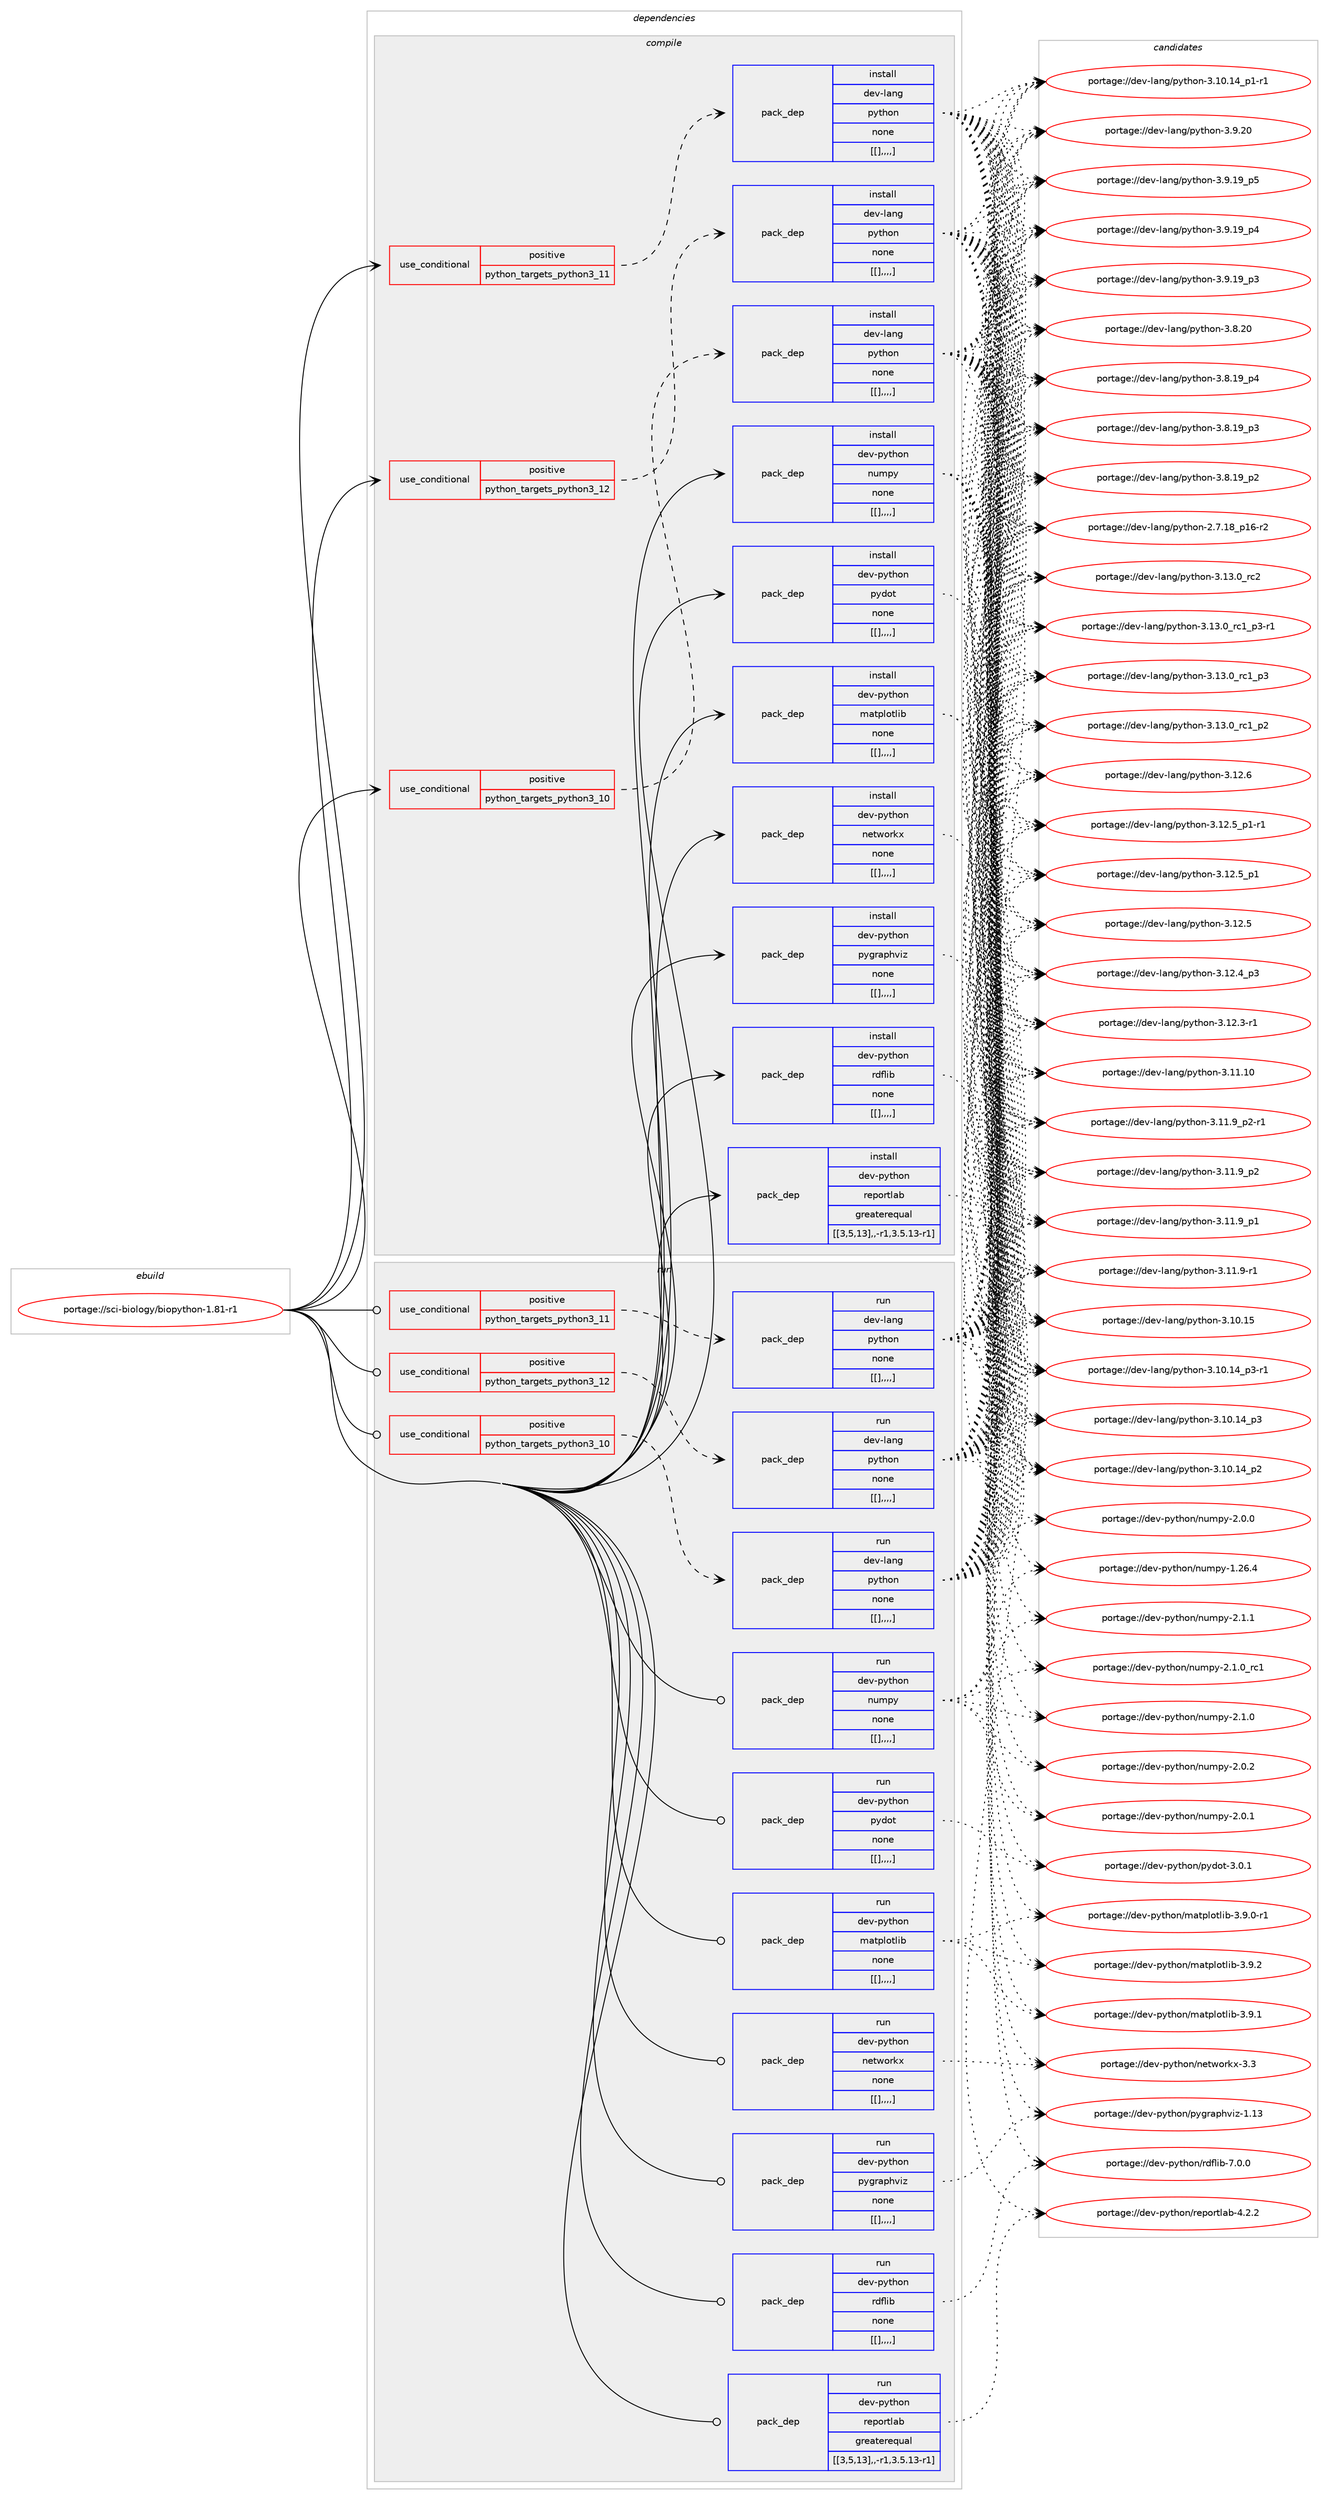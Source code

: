 digraph prolog {

# *************
# Graph options
# *************

newrank=true;
concentrate=true;
compound=true;
graph [rankdir=LR,fontname=Helvetica,fontsize=10,ranksep=1.5];#, ranksep=2.5, nodesep=0.2];
edge  [arrowhead=vee];
node  [fontname=Helvetica,fontsize=10];

# **********
# The ebuild
# **********

subgraph cluster_leftcol {
color=gray;
label=<<i>ebuild</i>>;
id [label="portage://sci-biology/biopython-1.81-r1", color=red, width=4, href="../sci-biology/biopython-1.81-r1.svg"];
}

# ****************
# The dependencies
# ****************

subgraph cluster_midcol {
color=gray;
label=<<i>dependencies</i>>;
subgraph cluster_compile {
fillcolor="#eeeeee";
style=filled;
label=<<i>compile</i>>;
subgraph cond107717 {
dependency408352 [label=<<TABLE BORDER="0" CELLBORDER="1" CELLSPACING="0" CELLPADDING="4"><TR><TD ROWSPAN="3" CELLPADDING="10">use_conditional</TD></TR><TR><TD>positive</TD></TR><TR><TD>python_targets_python3_10</TD></TR></TABLE>>, shape=none, color=red];
subgraph pack297680 {
dependency408353 [label=<<TABLE BORDER="0" CELLBORDER="1" CELLSPACING="0" CELLPADDING="4" WIDTH="220"><TR><TD ROWSPAN="6" CELLPADDING="30">pack_dep</TD></TR><TR><TD WIDTH="110">install</TD></TR><TR><TD>dev-lang</TD></TR><TR><TD>python</TD></TR><TR><TD>none</TD></TR><TR><TD>[[],,,,]</TD></TR></TABLE>>, shape=none, color=blue];
}
dependency408352:e -> dependency408353:w [weight=20,style="dashed",arrowhead="vee"];
}
id:e -> dependency408352:w [weight=20,style="solid",arrowhead="vee"];
subgraph cond107718 {
dependency408354 [label=<<TABLE BORDER="0" CELLBORDER="1" CELLSPACING="0" CELLPADDING="4"><TR><TD ROWSPAN="3" CELLPADDING="10">use_conditional</TD></TR><TR><TD>positive</TD></TR><TR><TD>python_targets_python3_11</TD></TR></TABLE>>, shape=none, color=red];
subgraph pack297681 {
dependency408355 [label=<<TABLE BORDER="0" CELLBORDER="1" CELLSPACING="0" CELLPADDING="4" WIDTH="220"><TR><TD ROWSPAN="6" CELLPADDING="30">pack_dep</TD></TR><TR><TD WIDTH="110">install</TD></TR><TR><TD>dev-lang</TD></TR><TR><TD>python</TD></TR><TR><TD>none</TD></TR><TR><TD>[[],,,,]</TD></TR></TABLE>>, shape=none, color=blue];
}
dependency408354:e -> dependency408355:w [weight=20,style="dashed",arrowhead="vee"];
}
id:e -> dependency408354:w [weight=20,style="solid",arrowhead="vee"];
subgraph cond107719 {
dependency408356 [label=<<TABLE BORDER="0" CELLBORDER="1" CELLSPACING="0" CELLPADDING="4"><TR><TD ROWSPAN="3" CELLPADDING="10">use_conditional</TD></TR><TR><TD>positive</TD></TR><TR><TD>python_targets_python3_12</TD></TR></TABLE>>, shape=none, color=red];
subgraph pack297682 {
dependency408357 [label=<<TABLE BORDER="0" CELLBORDER="1" CELLSPACING="0" CELLPADDING="4" WIDTH="220"><TR><TD ROWSPAN="6" CELLPADDING="30">pack_dep</TD></TR><TR><TD WIDTH="110">install</TD></TR><TR><TD>dev-lang</TD></TR><TR><TD>python</TD></TR><TR><TD>none</TD></TR><TR><TD>[[],,,,]</TD></TR></TABLE>>, shape=none, color=blue];
}
dependency408356:e -> dependency408357:w [weight=20,style="dashed",arrowhead="vee"];
}
id:e -> dependency408356:w [weight=20,style="solid",arrowhead="vee"];
subgraph pack297683 {
dependency408358 [label=<<TABLE BORDER="0" CELLBORDER="1" CELLSPACING="0" CELLPADDING="4" WIDTH="220"><TR><TD ROWSPAN="6" CELLPADDING="30">pack_dep</TD></TR><TR><TD WIDTH="110">install</TD></TR><TR><TD>dev-python</TD></TR><TR><TD>matplotlib</TD></TR><TR><TD>none</TD></TR><TR><TD>[[],,,,]</TD></TR></TABLE>>, shape=none, color=blue];
}
id:e -> dependency408358:w [weight=20,style="solid",arrowhead="vee"];
subgraph pack297684 {
dependency408359 [label=<<TABLE BORDER="0" CELLBORDER="1" CELLSPACING="0" CELLPADDING="4" WIDTH="220"><TR><TD ROWSPAN="6" CELLPADDING="30">pack_dep</TD></TR><TR><TD WIDTH="110">install</TD></TR><TR><TD>dev-python</TD></TR><TR><TD>networkx</TD></TR><TR><TD>none</TD></TR><TR><TD>[[],,,,]</TD></TR></TABLE>>, shape=none, color=blue];
}
id:e -> dependency408359:w [weight=20,style="solid",arrowhead="vee"];
subgraph pack297685 {
dependency408360 [label=<<TABLE BORDER="0" CELLBORDER="1" CELLSPACING="0" CELLPADDING="4" WIDTH="220"><TR><TD ROWSPAN="6" CELLPADDING="30">pack_dep</TD></TR><TR><TD WIDTH="110">install</TD></TR><TR><TD>dev-python</TD></TR><TR><TD>numpy</TD></TR><TR><TD>none</TD></TR><TR><TD>[[],,,,]</TD></TR></TABLE>>, shape=none, color=blue];
}
id:e -> dependency408360:w [weight=20,style="solid",arrowhead="vee"];
subgraph pack297686 {
dependency408361 [label=<<TABLE BORDER="0" CELLBORDER="1" CELLSPACING="0" CELLPADDING="4" WIDTH="220"><TR><TD ROWSPAN="6" CELLPADDING="30">pack_dep</TD></TR><TR><TD WIDTH="110">install</TD></TR><TR><TD>dev-python</TD></TR><TR><TD>pydot</TD></TR><TR><TD>none</TD></TR><TR><TD>[[],,,,]</TD></TR></TABLE>>, shape=none, color=blue];
}
id:e -> dependency408361:w [weight=20,style="solid",arrowhead="vee"];
subgraph pack297687 {
dependency408362 [label=<<TABLE BORDER="0" CELLBORDER="1" CELLSPACING="0" CELLPADDING="4" WIDTH="220"><TR><TD ROWSPAN="6" CELLPADDING="30">pack_dep</TD></TR><TR><TD WIDTH="110">install</TD></TR><TR><TD>dev-python</TD></TR><TR><TD>pygraphviz</TD></TR><TR><TD>none</TD></TR><TR><TD>[[],,,,]</TD></TR></TABLE>>, shape=none, color=blue];
}
id:e -> dependency408362:w [weight=20,style="solid",arrowhead="vee"];
subgraph pack297688 {
dependency408363 [label=<<TABLE BORDER="0" CELLBORDER="1" CELLSPACING="0" CELLPADDING="4" WIDTH="220"><TR><TD ROWSPAN="6" CELLPADDING="30">pack_dep</TD></TR><TR><TD WIDTH="110">install</TD></TR><TR><TD>dev-python</TD></TR><TR><TD>rdflib</TD></TR><TR><TD>none</TD></TR><TR><TD>[[],,,,]</TD></TR></TABLE>>, shape=none, color=blue];
}
id:e -> dependency408363:w [weight=20,style="solid",arrowhead="vee"];
subgraph pack297689 {
dependency408364 [label=<<TABLE BORDER="0" CELLBORDER="1" CELLSPACING="0" CELLPADDING="4" WIDTH="220"><TR><TD ROWSPAN="6" CELLPADDING="30">pack_dep</TD></TR><TR><TD WIDTH="110">install</TD></TR><TR><TD>dev-python</TD></TR><TR><TD>reportlab</TD></TR><TR><TD>greaterequal</TD></TR><TR><TD>[[3,5,13],,-r1,3.5.13-r1]</TD></TR></TABLE>>, shape=none, color=blue];
}
id:e -> dependency408364:w [weight=20,style="solid",arrowhead="vee"];
}
subgraph cluster_compileandrun {
fillcolor="#eeeeee";
style=filled;
label=<<i>compile and run</i>>;
}
subgraph cluster_run {
fillcolor="#eeeeee";
style=filled;
label=<<i>run</i>>;
subgraph cond107720 {
dependency408365 [label=<<TABLE BORDER="0" CELLBORDER="1" CELLSPACING="0" CELLPADDING="4"><TR><TD ROWSPAN="3" CELLPADDING="10">use_conditional</TD></TR><TR><TD>positive</TD></TR><TR><TD>python_targets_python3_10</TD></TR></TABLE>>, shape=none, color=red];
subgraph pack297690 {
dependency408366 [label=<<TABLE BORDER="0" CELLBORDER="1" CELLSPACING="0" CELLPADDING="4" WIDTH="220"><TR><TD ROWSPAN="6" CELLPADDING="30">pack_dep</TD></TR><TR><TD WIDTH="110">run</TD></TR><TR><TD>dev-lang</TD></TR><TR><TD>python</TD></TR><TR><TD>none</TD></TR><TR><TD>[[],,,,]</TD></TR></TABLE>>, shape=none, color=blue];
}
dependency408365:e -> dependency408366:w [weight=20,style="dashed",arrowhead="vee"];
}
id:e -> dependency408365:w [weight=20,style="solid",arrowhead="odot"];
subgraph cond107721 {
dependency408367 [label=<<TABLE BORDER="0" CELLBORDER="1" CELLSPACING="0" CELLPADDING="4"><TR><TD ROWSPAN="3" CELLPADDING="10">use_conditional</TD></TR><TR><TD>positive</TD></TR><TR><TD>python_targets_python3_11</TD></TR></TABLE>>, shape=none, color=red];
subgraph pack297691 {
dependency408368 [label=<<TABLE BORDER="0" CELLBORDER="1" CELLSPACING="0" CELLPADDING="4" WIDTH="220"><TR><TD ROWSPAN="6" CELLPADDING="30">pack_dep</TD></TR><TR><TD WIDTH="110">run</TD></TR><TR><TD>dev-lang</TD></TR><TR><TD>python</TD></TR><TR><TD>none</TD></TR><TR><TD>[[],,,,]</TD></TR></TABLE>>, shape=none, color=blue];
}
dependency408367:e -> dependency408368:w [weight=20,style="dashed",arrowhead="vee"];
}
id:e -> dependency408367:w [weight=20,style="solid",arrowhead="odot"];
subgraph cond107722 {
dependency408369 [label=<<TABLE BORDER="0" CELLBORDER="1" CELLSPACING="0" CELLPADDING="4"><TR><TD ROWSPAN="3" CELLPADDING="10">use_conditional</TD></TR><TR><TD>positive</TD></TR><TR><TD>python_targets_python3_12</TD></TR></TABLE>>, shape=none, color=red];
subgraph pack297692 {
dependency408370 [label=<<TABLE BORDER="0" CELLBORDER="1" CELLSPACING="0" CELLPADDING="4" WIDTH="220"><TR><TD ROWSPAN="6" CELLPADDING="30">pack_dep</TD></TR><TR><TD WIDTH="110">run</TD></TR><TR><TD>dev-lang</TD></TR><TR><TD>python</TD></TR><TR><TD>none</TD></TR><TR><TD>[[],,,,]</TD></TR></TABLE>>, shape=none, color=blue];
}
dependency408369:e -> dependency408370:w [weight=20,style="dashed",arrowhead="vee"];
}
id:e -> dependency408369:w [weight=20,style="solid",arrowhead="odot"];
subgraph pack297693 {
dependency408371 [label=<<TABLE BORDER="0" CELLBORDER="1" CELLSPACING="0" CELLPADDING="4" WIDTH="220"><TR><TD ROWSPAN="6" CELLPADDING="30">pack_dep</TD></TR><TR><TD WIDTH="110">run</TD></TR><TR><TD>dev-python</TD></TR><TR><TD>matplotlib</TD></TR><TR><TD>none</TD></TR><TR><TD>[[],,,,]</TD></TR></TABLE>>, shape=none, color=blue];
}
id:e -> dependency408371:w [weight=20,style="solid",arrowhead="odot"];
subgraph pack297694 {
dependency408372 [label=<<TABLE BORDER="0" CELLBORDER="1" CELLSPACING="0" CELLPADDING="4" WIDTH="220"><TR><TD ROWSPAN="6" CELLPADDING="30">pack_dep</TD></TR><TR><TD WIDTH="110">run</TD></TR><TR><TD>dev-python</TD></TR><TR><TD>networkx</TD></TR><TR><TD>none</TD></TR><TR><TD>[[],,,,]</TD></TR></TABLE>>, shape=none, color=blue];
}
id:e -> dependency408372:w [weight=20,style="solid",arrowhead="odot"];
subgraph pack297695 {
dependency408373 [label=<<TABLE BORDER="0" CELLBORDER="1" CELLSPACING="0" CELLPADDING="4" WIDTH="220"><TR><TD ROWSPAN="6" CELLPADDING="30">pack_dep</TD></TR><TR><TD WIDTH="110">run</TD></TR><TR><TD>dev-python</TD></TR><TR><TD>numpy</TD></TR><TR><TD>none</TD></TR><TR><TD>[[],,,,]</TD></TR></TABLE>>, shape=none, color=blue];
}
id:e -> dependency408373:w [weight=20,style="solid",arrowhead="odot"];
subgraph pack297696 {
dependency408374 [label=<<TABLE BORDER="0" CELLBORDER="1" CELLSPACING="0" CELLPADDING="4" WIDTH="220"><TR><TD ROWSPAN="6" CELLPADDING="30">pack_dep</TD></TR><TR><TD WIDTH="110">run</TD></TR><TR><TD>dev-python</TD></TR><TR><TD>pydot</TD></TR><TR><TD>none</TD></TR><TR><TD>[[],,,,]</TD></TR></TABLE>>, shape=none, color=blue];
}
id:e -> dependency408374:w [weight=20,style="solid",arrowhead="odot"];
subgraph pack297697 {
dependency408375 [label=<<TABLE BORDER="0" CELLBORDER="1" CELLSPACING="0" CELLPADDING="4" WIDTH="220"><TR><TD ROWSPAN="6" CELLPADDING="30">pack_dep</TD></TR><TR><TD WIDTH="110">run</TD></TR><TR><TD>dev-python</TD></TR><TR><TD>pygraphviz</TD></TR><TR><TD>none</TD></TR><TR><TD>[[],,,,]</TD></TR></TABLE>>, shape=none, color=blue];
}
id:e -> dependency408375:w [weight=20,style="solid",arrowhead="odot"];
subgraph pack297698 {
dependency408376 [label=<<TABLE BORDER="0" CELLBORDER="1" CELLSPACING="0" CELLPADDING="4" WIDTH="220"><TR><TD ROWSPAN="6" CELLPADDING="30">pack_dep</TD></TR><TR><TD WIDTH="110">run</TD></TR><TR><TD>dev-python</TD></TR><TR><TD>rdflib</TD></TR><TR><TD>none</TD></TR><TR><TD>[[],,,,]</TD></TR></TABLE>>, shape=none, color=blue];
}
id:e -> dependency408376:w [weight=20,style="solid",arrowhead="odot"];
subgraph pack297699 {
dependency408377 [label=<<TABLE BORDER="0" CELLBORDER="1" CELLSPACING="0" CELLPADDING="4" WIDTH="220"><TR><TD ROWSPAN="6" CELLPADDING="30">pack_dep</TD></TR><TR><TD WIDTH="110">run</TD></TR><TR><TD>dev-python</TD></TR><TR><TD>reportlab</TD></TR><TR><TD>greaterequal</TD></TR><TR><TD>[[3,5,13],,-r1,3.5.13-r1]</TD></TR></TABLE>>, shape=none, color=blue];
}
id:e -> dependency408377:w [weight=20,style="solid",arrowhead="odot"];
}
}

# **************
# The candidates
# **************

subgraph cluster_choices {
rank=same;
color=gray;
label=<<i>candidates</i>>;

subgraph choice297680 {
color=black;
nodesep=1;
choice10010111845108971101034711212111610411111045514649514648951149950 [label="portage://dev-lang/python-3.13.0_rc2", color=red, width=4,href="../dev-lang/python-3.13.0_rc2.svg"];
choice1001011184510897110103471121211161041111104551464951464895114994995112514511449 [label="portage://dev-lang/python-3.13.0_rc1_p3-r1", color=red, width=4,href="../dev-lang/python-3.13.0_rc1_p3-r1.svg"];
choice100101118451089711010347112121116104111110455146495146489511499499511251 [label="portage://dev-lang/python-3.13.0_rc1_p3", color=red, width=4,href="../dev-lang/python-3.13.0_rc1_p3.svg"];
choice100101118451089711010347112121116104111110455146495146489511499499511250 [label="portage://dev-lang/python-3.13.0_rc1_p2", color=red, width=4,href="../dev-lang/python-3.13.0_rc1_p2.svg"];
choice10010111845108971101034711212111610411111045514649504654 [label="portage://dev-lang/python-3.12.6", color=red, width=4,href="../dev-lang/python-3.12.6.svg"];
choice1001011184510897110103471121211161041111104551464950465395112494511449 [label="portage://dev-lang/python-3.12.5_p1-r1", color=red, width=4,href="../dev-lang/python-3.12.5_p1-r1.svg"];
choice100101118451089711010347112121116104111110455146495046539511249 [label="portage://dev-lang/python-3.12.5_p1", color=red, width=4,href="../dev-lang/python-3.12.5_p1.svg"];
choice10010111845108971101034711212111610411111045514649504653 [label="portage://dev-lang/python-3.12.5", color=red, width=4,href="../dev-lang/python-3.12.5.svg"];
choice100101118451089711010347112121116104111110455146495046529511251 [label="portage://dev-lang/python-3.12.4_p3", color=red, width=4,href="../dev-lang/python-3.12.4_p3.svg"];
choice100101118451089711010347112121116104111110455146495046514511449 [label="portage://dev-lang/python-3.12.3-r1", color=red, width=4,href="../dev-lang/python-3.12.3-r1.svg"];
choice1001011184510897110103471121211161041111104551464949464948 [label="portage://dev-lang/python-3.11.10", color=red, width=4,href="../dev-lang/python-3.11.10.svg"];
choice1001011184510897110103471121211161041111104551464949465795112504511449 [label="portage://dev-lang/python-3.11.9_p2-r1", color=red, width=4,href="../dev-lang/python-3.11.9_p2-r1.svg"];
choice100101118451089711010347112121116104111110455146494946579511250 [label="portage://dev-lang/python-3.11.9_p2", color=red, width=4,href="../dev-lang/python-3.11.9_p2.svg"];
choice100101118451089711010347112121116104111110455146494946579511249 [label="portage://dev-lang/python-3.11.9_p1", color=red, width=4,href="../dev-lang/python-3.11.9_p1.svg"];
choice100101118451089711010347112121116104111110455146494946574511449 [label="portage://dev-lang/python-3.11.9-r1", color=red, width=4,href="../dev-lang/python-3.11.9-r1.svg"];
choice1001011184510897110103471121211161041111104551464948464953 [label="portage://dev-lang/python-3.10.15", color=red, width=4,href="../dev-lang/python-3.10.15.svg"];
choice100101118451089711010347112121116104111110455146494846495295112514511449 [label="portage://dev-lang/python-3.10.14_p3-r1", color=red, width=4,href="../dev-lang/python-3.10.14_p3-r1.svg"];
choice10010111845108971101034711212111610411111045514649484649529511251 [label="portage://dev-lang/python-3.10.14_p3", color=red, width=4,href="../dev-lang/python-3.10.14_p3.svg"];
choice10010111845108971101034711212111610411111045514649484649529511250 [label="portage://dev-lang/python-3.10.14_p2", color=red, width=4,href="../dev-lang/python-3.10.14_p2.svg"];
choice100101118451089711010347112121116104111110455146494846495295112494511449 [label="portage://dev-lang/python-3.10.14_p1-r1", color=red, width=4,href="../dev-lang/python-3.10.14_p1-r1.svg"];
choice10010111845108971101034711212111610411111045514657465048 [label="portage://dev-lang/python-3.9.20", color=red, width=4,href="../dev-lang/python-3.9.20.svg"];
choice100101118451089711010347112121116104111110455146574649579511253 [label="portage://dev-lang/python-3.9.19_p5", color=red, width=4,href="../dev-lang/python-3.9.19_p5.svg"];
choice100101118451089711010347112121116104111110455146574649579511252 [label="portage://dev-lang/python-3.9.19_p4", color=red, width=4,href="../dev-lang/python-3.9.19_p4.svg"];
choice100101118451089711010347112121116104111110455146574649579511251 [label="portage://dev-lang/python-3.9.19_p3", color=red, width=4,href="../dev-lang/python-3.9.19_p3.svg"];
choice10010111845108971101034711212111610411111045514656465048 [label="portage://dev-lang/python-3.8.20", color=red, width=4,href="../dev-lang/python-3.8.20.svg"];
choice100101118451089711010347112121116104111110455146564649579511252 [label="portage://dev-lang/python-3.8.19_p4", color=red, width=4,href="../dev-lang/python-3.8.19_p4.svg"];
choice100101118451089711010347112121116104111110455146564649579511251 [label="portage://dev-lang/python-3.8.19_p3", color=red, width=4,href="../dev-lang/python-3.8.19_p3.svg"];
choice100101118451089711010347112121116104111110455146564649579511250 [label="portage://dev-lang/python-3.8.19_p2", color=red, width=4,href="../dev-lang/python-3.8.19_p2.svg"];
choice100101118451089711010347112121116104111110455046554649569511249544511450 [label="portage://dev-lang/python-2.7.18_p16-r2", color=red, width=4,href="../dev-lang/python-2.7.18_p16-r2.svg"];
dependency408353:e -> choice10010111845108971101034711212111610411111045514649514648951149950:w [style=dotted,weight="100"];
dependency408353:e -> choice1001011184510897110103471121211161041111104551464951464895114994995112514511449:w [style=dotted,weight="100"];
dependency408353:e -> choice100101118451089711010347112121116104111110455146495146489511499499511251:w [style=dotted,weight="100"];
dependency408353:e -> choice100101118451089711010347112121116104111110455146495146489511499499511250:w [style=dotted,weight="100"];
dependency408353:e -> choice10010111845108971101034711212111610411111045514649504654:w [style=dotted,weight="100"];
dependency408353:e -> choice1001011184510897110103471121211161041111104551464950465395112494511449:w [style=dotted,weight="100"];
dependency408353:e -> choice100101118451089711010347112121116104111110455146495046539511249:w [style=dotted,weight="100"];
dependency408353:e -> choice10010111845108971101034711212111610411111045514649504653:w [style=dotted,weight="100"];
dependency408353:e -> choice100101118451089711010347112121116104111110455146495046529511251:w [style=dotted,weight="100"];
dependency408353:e -> choice100101118451089711010347112121116104111110455146495046514511449:w [style=dotted,weight="100"];
dependency408353:e -> choice1001011184510897110103471121211161041111104551464949464948:w [style=dotted,weight="100"];
dependency408353:e -> choice1001011184510897110103471121211161041111104551464949465795112504511449:w [style=dotted,weight="100"];
dependency408353:e -> choice100101118451089711010347112121116104111110455146494946579511250:w [style=dotted,weight="100"];
dependency408353:e -> choice100101118451089711010347112121116104111110455146494946579511249:w [style=dotted,weight="100"];
dependency408353:e -> choice100101118451089711010347112121116104111110455146494946574511449:w [style=dotted,weight="100"];
dependency408353:e -> choice1001011184510897110103471121211161041111104551464948464953:w [style=dotted,weight="100"];
dependency408353:e -> choice100101118451089711010347112121116104111110455146494846495295112514511449:w [style=dotted,weight="100"];
dependency408353:e -> choice10010111845108971101034711212111610411111045514649484649529511251:w [style=dotted,weight="100"];
dependency408353:e -> choice10010111845108971101034711212111610411111045514649484649529511250:w [style=dotted,weight="100"];
dependency408353:e -> choice100101118451089711010347112121116104111110455146494846495295112494511449:w [style=dotted,weight="100"];
dependency408353:e -> choice10010111845108971101034711212111610411111045514657465048:w [style=dotted,weight="100"];
dependency408353:e -> choice100101118451089711010347112121116104111110455146574649579511253:w [style=dotted,weight="100"];
dependency408353:e -> choice100101118451089711010347112121116104111110455146574649579511252:w [style=dotted,weight="100"];
dependency408353:e -> choice100101118451089711010347112121116104111110455146574649579511251:w [style=dotted,weight="100"];
dependency408353:e -> choice10010111845108971101034711212111610411111045514656465048:w [style=dotted,weight="100"];
dependency408353:e -> choice100101118451089711010347112121116104111110455146564649579511252:w [style=dotted,weight="100"];
dependency408353:e -> choice100101118451089711010347112121116104111110455146564649579511251:w [style=dotted,weight="100"];
dependency408353:e -> choice100101118451089711010347112121116104111110455146564649579511250:w [style=dotted,weight="100"];
dependency408353:e -> choice100101118451089711010347112121116104111110455046554649569511249544511450:w [style=dotted,weight="100"];
}
subgraph choice297681 {
color=black;
nodesep=1;
choice10010111845108971101034711212111610411111045514649514648951149950 [label="portage://dev-lang/python-3.13.0_rc2", color=red, width=4,href="../dev-lang/python-3.13.0_rc2.svg"];
choice1001011184510897110103471121211161041111104551464951464895114994995112514511449 [label="portage://dev-lang/python-3.13.0_rc1_p3-r1", color=red, width=4,href="../dev-lang/python-3.13.0_rc1_p3-r1.svg"];
choice100101118451089711010347112121116104111110455146495146489511499499511251 [label="portage://dev-lang/python-3.13.0_rc1_p3", color=red, width=4,href="../dev-lang/python-3.13.0_rc1_p3.svg"];
choice100101118451089711010347112121116104111110455146495146489511499499511250 [label="portage://dev-lang/python-3.13.0_rc1_p2", color=red, width=4,href="../dev-lang/python-3.13.0_rc1_p2.svg"];
choice10010111845108971101034711212111610411111045514649504654 [label="portage://dev-lang/python-3.12.6", color=red, width=4,href="../dev-lang/python-3.12.6.svg"];
choice1001011184510897110103471121211161041111104551464950465395112494511449 [label="portage://dev-lang/python-3.12.5_p1-r1", color=red, width=4,href="../dev-lang/python-3.12.5_p1-r1.svg"];
choice100101118451089711010347112121116104111110455146495046539511249 [label="portage://dev-lang/python-3.12.5_p1", color=red, width=4,href="../dev-lang/python-3.12.5_p1.svg"];
choice10010111845108971101034711212111610411111045514649504653 [label="portage://dev-lang/python-3.12.5", color=red, width=4,href="../dev-lang/python-3.12.5.svg"];
choice100101118451089711010347112121116104111110455146495046529511251 [label="portage://dev-lang/python-3.12.4_p3", color=red, width=4,href="../dev-lang/python-3.12.4_p3.svg"];
choice100101118451089711010347112121116104111110455146495046514511449 [label="portage://dev-lang/python-3.12.3-r1", color=red, width=4,href="../dev-lang/python-3.12.3-r1.svg"];
choice1001011184510897110103471121211161041111104551464949464948 [label="portage://dev-lang/python-3.11.10", color=red, width=4,href="../dev-lang/python-3.11.10.svg"];
choice1001011184510897110103471121211161041111104551464949465795112504511449 [label="portage://dev-lang/python-3.11.9_p2-r1", color=red, width=4,href="../dev-lang/python-3.11.9_p2-r1.svg"];
choice100101118451089711010347112121116104111110455146494946579511250 [label="portage://dev-lang/python-3.11.9_p2", color=red, width=4,href="../dev-lang/python-3.11.9_p2.svg"];
choice100101118451089711010347112121116104111110455146494946579511249 [label="portage://dev-lang/python-3.11.9_p1", color=red, width=4,href="../dev-lang/python-3.11.9_p1.svg"];
choice100101118451089711010347112121116104111110455146494946574511449 [label="portage://dev-lang/python-3.11.9-r1", color=red, width=4,href="../dev-lang/python-3.11.9-r1.svg"];
choice1001011184510897110103471121211161041111104551464948464953 [label="portage://dev-lang/python-3.10.15", color=red, width=4,href="../dev-lang/python-3.10.15.svg"];
choice100101118451089711010347112121116104111110455146494846495295112514511449 [label="portage://dev-lang/python-3.10.14_p3-r1", color=red, width=4,href="../dev-lang/python-3.10.14_p3-r1.svg"];
choice10010111845108971101034711212111610411111045514649484649529511251 [label="portage://dev-lang/python-3.10.14_p3", color=red, width=4,href="../dev-lang/python-3.10.14_p3.svg"];
choice10010111845108971101034711212111610411111045514649484649529511250 [label="portage://dev-lang/python-3.10.14_p2", color=red, width=4,href="../dev-lang/python-3.10.14_p2.svg"];
choice100101118451089711010347112121116104111110455146494846495295112494511449 [label="portage://dev-lang/python-3.10.14_p1-r1", color=red, width=4,href="../dev-lang/python-3.10.14_p1-r1.svg"];
choice10010111845108971101034711212111610411111045514657465048 [label="portage://dev-lang/python-3.9.20", color=red, width=4,href="../dev-lang/python-3.9.20.svg"];
choice100101118451089711010347112121116104111110455146574649579511253 [label="portage://dev-lang/python-3.9.19_p5", color=red, width=4,href="../dev-lang/python-3.9.19_p5.svg"];
choice100101118451089711010347112121116104111110455146574649579511252 [label="portage://dev-lang/python-3.9.19_p4", color=red, width=4,href="../dev-lang/python-3.9.19_p4.svg"];
choice100101118451089711010347112121116104111110455146574649579511251 [label="portage://dev-lang/python-3.9.19_p3", color=red, width=4,href="../dev-lang/python-3.9.19_p3.svg"];
choice10010111845108971101034711212111610411111045514656465048 [label="portage://dev-lang/python-3.8.20", color=red, width=4,href="../dev-lang/python-3.8.20.svg"];
choice100101118451089711010347112121116104111110455146564649579511252 [label="portage://dev-lang/python-3.8.19_p4", color=red, width=4,href="../dev-lang/python-3.8.19_p4.svg"];
choice100101118451089711010347112121116104111110455146564649579511251 [label="portage://dev-lang/python-3.8.19_p3", color=red, width=4,href="../dev-lang/python-3.8.19_p3.svg"];
choice100101118451089711010347112121116104111110455146564649579511250 [label="portage://dev-lang/python-3.8.19_p2", color=red, width=4,href="../dev-lang/python-3.8.19_p2.svg"];
choice100101118451089711010347112121116104111110455046554649569511249544511450 [label="portage://dev-lang/python-2.7.18_p16-r2", color=red, width=4,href="../dev-lang/python-2.7.18_p16-r2.svg"];
dependency408355:e -> choice10010111845108971101034711212111610411111045514649514648951149950:w [style=dotted,weight="100"];
dependency408355:e -> choice1001011184510897110103471121211161041111104551464951464895114994995112514511449:w [style=dotted,weight="100"];
dependency408355:e -> choice100101118451089711010347112121116104111110455146495146489511499499511251:w [style=dotted,weight="100"];
dependency408355:e -> choice100101118451089711010347112121116104111110455146495146489511499499511250:w [style=dotted,weight="100"];
dependency408355:e -> choice10010111845108971101034711212111610411111045514649504654:w [style=dotted,weight="100"];
dependency408355:e -> choice1001011184510897110103471121211161041111104551464950465395112494511449:w [style=dotted,weight="100"];
dependency408355:e -> choice100101118451089711010347112121116104111110455146495046539511249:w [style=dotted,weight="100"];
dependency408355:e -> choice10010111845108971101034711212111610411111045514649504653:w [style=dotted,weight="100"];
dependency408355:e -> choice100101118451089711010347112121116104111110455146495046529511251:w [style=dotted,weight="100"];
dependency408355:e -> choice100101118451089711010347112121116104111110455146495046514511449:w [style=dotted,weight="100"];
dependency408355:e -> choice1001011184510897110103471121211161041111104551464949464948:w [style=dotted,weight="100"];
dependency408355:e -> choice1001011184510897110103471121211161041111104551464949465795112504511449:w [style=dotted,weight="100"];
dependency408355:e -> choice100101118451089711010347112121116104111110455146494946579511250:w [style=dotted,weight="100"];
dependency408355:e -> choice100101118451089711010347112121116104111110455146494946579511249:w [style=dotted,weight="100"];
dependency408355:e -> choice100101118451089711010347112121116104111110455146494946574511449:w [style=dotted,weight="100"];
dependency408355:e -> choice1001011184510897110103471121211161041111104551464948464953:w [style=dotted,weight="100"];
dependency408355:e -> choice100101118451089711010347112121116104111110455146494846495295112514511449:w [style=dotted,weight="100"];
dependency408355:e -> choice10010111845108971101034711212111610411111045514649484649529511251:w [style=dotted,weight="100"];
dependency408355:e -> choice10010111845108971101034711212111610411111045514649484649529511250:w [style=dotted,weight="100"];
dependency408355:e -> choice100101118451089711010347112121116104111110455146494846495295112494511449:w [style=dotted,weight="100"];
dependency408355:e -> choice10010111845108971101034711212111610411111045514657465048:w [style=dotted,weight="100"];
dependency408355:e -> choice100101118451089711010347112121116104111110455146574649579511253:w [style=dotted,weight="100"];
dependency408355:e -> choice100101118451089711010347112121116104111110455146574649579511252:w [style=dotted,weight="100"];
dependency408355:e -> choice100101118451089711010347112121116104111110455146574649579511251:w [style=dotted,weight="100"];
dependency408355:e -> choice10010111845108971101034711212111610411111045514656465048:w [style=dotted,weight="100"];
dependency408355:e -> choice100101118451089711010347112121116104111110455146564649579511252:w [style=dotted,weight="100"];
dependency408355:e -> choice100101118451089711010347112121116104111110455146564649579511251:w [style=dotted,weight="100"];
dependency408355:e -> choice100101118451089711010347112121116104111110455146564649579511250:w [style=dotted,weight="100"];
dependency408355:e -> choice100101118451089711010347112121116104111110455046554649569511249544511450:w [style=dotted,weight="100"];
}
subgraph choice297682 {
color=black;
nodesep=1;
choice10010111845108971101034711212111610411111045514649514648951149950 [label="portage://dev-lang/python-3.13.0_rc2", color=red, width=4,href="../dev-lang/python-3.13.0_rc2.svg"];
choice1001011184510897110103471121211161041111104551464951464895114994995112514511449 [label="portage://dev-lang/python-3.13.0_rc1_p3-r1", color=red, width=4,href="../dev-lang/python-3.13.0_rc1_p3-r1.svg"];
choice100101118451089711010347112121116104111110455146495146489511499499511251 [label="portage://dev-lang/python-3.13.0_rc1_p3", color=red, width=4,href="../dev-lang/python-3.13.0_rc1_p3.svg"];
choice100101118451089711010347112121116104111110455146495146489511499499511250 [label="portage://dev-lang/python-3.13.0_rc1_p2", color=red, width=4,href="../dev-lang/python-3.13.0_rc1_p2.svg"];
choice10010111845108971101034711212111610411111045514649504654 [label="portage://dev-lang/python-3.12.6", color=red, width=4,href="../dev-lang/python-3.12.6.svg"];
choice1001011184510897110103471121211161041111104551464950465395112494511449 [label="portage://dev-lang/python-3.12.5_p1-r1", color=red, width=4,href="../dev-lang/python-3.12.5_p1-r1.svg"];
choice100101118451089711010347112121116104111110455146495046539511249 [label="portage://dev-lang/python-3.12.5_p1", color=red, width=4,href="../dev-lang/python-3.12.5_p1.svg"];
choice10010111845108971101034711212111610411111045514649504653 [label="portage://dev-lang/python-3.12.5", color=red, width=4,href="../dev-lang/python-3.12.5.svg"];
choice100101118451089711010347112121116104111110455146495046529511251 [label="portage://dev-lang/python-3.12.4_p3", color=red, width=4,href="../dev-lang/python-3.12.4_p3.svg"];
choice100101118451089711010347112121116104111110455146495046514511449 [label="portage://dev-lang/python-3.12.3-r1", color=red, width=4,href="../dev-lang/python-3.12.3-r1.svg"];
choice1001011184510897110103471121211161041111104551464949464948 [label="portage://dev-lang/python-3.11.10", color=red, width=4,href="../dev-lang/python-3.11.10.svg"];
choice1001011184510897110103471121211161041111104551464949465795112504511449 [label="portage://dev-lang/python-3.11.9_p2-r1", color=red, width=4,href="../dev-lang/python-3.11.9_p2-r1.svg"];
choice100101118451089711010347112121116104111110455146494946579511250 [label="portage://dev-lang/python-3.11.9_p2", color=red, width=4,href="../dev-lang/python-3.11.9_p2.svg"];
choice100101118451089711010347112121116104111110455146494946579511249 [label="portage://dev-lang/python-3.11.9_p1", color=red, width=4,href="../dev-lang/python-3.11.9_p1.svg"];
choice100101118451089711010347112121116104111110455146494946574511449 [label="portage://dev-lang/python-3.11.9-r1", color=red, width=4,href="../dev-lang/python-3.11.9-r1.svg"];
choice1001011184510897110103471121211161041111104551464948464953 [label="portage://dev-lang/python-3.10.15", color=red, width=4,href="../dev-lang/python-3.10.15.svg"];
choice100101118451089711010347112121116104111110455146494846495295112514511449 [label="portage://dev-lang/python-3.10.14_p3-r1", color=red, width=4,href="../dev-lang/python-3.10.14_p3-r1.svg"];
choice10010111845108971101034711212111610411111045514649484649529511251 [label="portage://dev-lang/python-3.10.14_p3", color=red, width=4,href="../dev-lang/python-3.10.14_p3.svg"];
choice10010111845108971101034711212111610411111045514649484649529511250 [label="portage://dev-lang/python-3.10.14_p2", color=red, width=4,href="../dev-lang/python-3.10.14_p2.svg"];
choice100101118451089711010347112121116104111110455146494846495295112494511449 [label="portage://dev-lang/python-3.10.14_p1-r1", color=red, width=4,href="../dev-lang/python-3.10.14_p1-r1.svg"];
choice10010111845108971101034711212111610411111045514657465048 [label="portage://dev-lang/python-3.9.20", color=red, width=4,href="../dev-lang/python-3.9.20.svg"];
choice100101118451089711010347112121116104111110455146574649579511253 [label="portage://dev-lang/python-3.9.19_p5", color=red, width=4,href="../dev-lang/python-3.9.19_p5.svg"];
choice100101118451089711010347112121116104111110455146574649579511252 [label="portage://dev-lang/python-3.9.19_p4", color=red, width=4,href="../dev-lang/python-3.9.19_p4.svg"];
choice100101118451089711010347112121116104111110455146574649579511251 [label="portage://dev-lang/python-3.9.19_p3", color=red, width=4,href="../dev-lang/python-3.9.19_p3.svg"];
choice10010111845108971101034711212111610411111045514656465048 [label="portage://dev-lang/python-3.8.20", color=red, width=4,href="../dev-lang/python-3.8.20.svg"];
choice100101118451089711010347112121116104111110455146564649579511252 [label="portage://dev-lang/python-3.8.19_p4", color=red, width=4,href="../dev-lang/python-3.8.19_p4.svg"];
choice100101118451089711010347112121116104111110455146564649579511251 [label="portage://dev-lang/python-3.8.19_p3", color=red, width=4,href="../dev-lang/python-3.8.19_p3.svg"];
choice100101118451089711010347112121116104111110455146564649579511250 [label="portage://dev-lang/python-3.8.19_p2", color=red, width=4,href="../dev-lang/python-3.8.19_p2.svg"];
choice100101118451089711010347112121116104111110455046554649569511249544511450 [label="portage://dev-lang/python-2.7.18_p16-r2", color=red, width=4,href="../dev-lang/python-2.7.18_p16-r2.svg"];
dependency408357:e -> choice10010111845108971101034711212111610411111045514649514648951149950:w [style=dotted,weight="100"];
dependency408357:e -> choice1001011184510897110103471121211161041111104551464951464895114994995112514511449:w [style=dotted,weight="100"];
dependency408357:e -> choice100101118451089711010347112121116104111110455146495146489511499499511251:w [style=dotted,weight="100"];
dependency408357:e -> choice100101118451089711010347112121116104111110455146495146489511499499511250:w [style=dotted,weight="100"];
dependency408357:e -> choice10010111845108971101034711212111610411111045514649504654:w [style=dotted,weight="100"];
dependency408357:e -> choice1001011184510897110103471121211161041111104551464950465395112494511449:w [style=dotted,weight="100"];
dependency408357:e -> choice100101118451089711010347112121116104111110455146495046539511249:w [style=dotted,weight="100"];
dependency408357:e -> choice10010111845108971101034711212111610411111045514649504653:w [style=dotted,weight="100"];
dependency408357:e -> choice100101118451089711010347112121116104111110455146495046529511251:w [style=dotted,weight="100"];
dependency408357:e -> choice100101118451089711010347112121116104111110455146495046514511449:w [style=dotted,weight="100"];
dependency408357:e -> choice1001011184510897110103471121211161041111104551464949464948:w [style=dotted,weight="100"];
dependency408357:e -> choice1001011184510897110103471121211161041111104551464949465795112504511449:w [style=dotted,weight="100"];
dependency408357:e -> choice100101118451089711010347112121116104111110455146494946579511250:w [style=dotted,weight="100"];
dependency408357:e -> choice100101118451089711010347112121116104111110455146494946579511249:w [style=dotted,weight="100"];
dependency408357:e -> choice100101118451089711010347112121116104111110455146494946574511449:w [style=dotted,weight="100"];
dependency408357:e -> choice1001011184510897110103471121211161041111104551464948464953:w [style=dotted,weight="100"];
dependency408357:e -> choice100101118451089711010347112121116104111110455146494846495295112514511449:w [style=dotted,weight="100"];
dependency408357:e -> choice10010111845108971101034711212111610411111045514649484649529511251:w [style=dotted,weight="100"];
dependency408357:e -> choice10010111845108971101034711212111610411111045514649484649529511250:w [style=dotted,weight="100"];
dependency408357:e -> choice100101118451089711010347112121116104111110455146494846495295112494511449:w [style=dotted,weight="100"];
dependency408357:e -> choice10010111845108971101034711212111610411111045514657465048:w [style=dotted,weight="100"];
dependency408357:e -> choice100101118451089711010347112121116104111110455146574649579511253:w [style=dotted,weight="100"];
dependency408357:e -> choice100101118451089711010347112121116104111110455146574649579511252:w [style=dotted,weight="100"];
dependency408357:e -> choice100101118451089711010347112121116104111110455146574649579511251:w [style=dotted,weight="100"];
dependency408357:e -> choice10010111845108971101034711212111610411111045514656465048:w [style=dotted,weight="100"];
dependency408357:e -> choice100101118451089711010347112121116104111110455146564649579511252:w [style=dotted,weight="100"];
dependency408357:e -> choice100101118451089711010347112121116104111110455146564649579511251:w [style=dotted,weight="100"];
dependency408357:e -> choice100101118451089711010347112121116104111110455146564649579511250:w [style=dotted,weight="100"];
dependency408357:e -> choice100101118451089711010347112121116104111110455046554649569511249544511450:w [style=dotted,weight="100"];
}
subgraph choice297683 {
color=black;
nodesep=1;
choice10010111845112121116104111110471099711611210811111610810598455146574650 [label="portage://dev-python/matplotlib-3.9.2", color=red, width=4,href="../dev-python/matplotlib-3.9.2.svg"];
choice10010111845112121116104111110471099711611210811111610810598455146574649 [label="portage://dev-python/matplotlib-3.9.1", color=red, width=4,href="../dev-python/matplotlib-3.9.1.svg"];
choice100101118451121211161041111104710997116112108111116108105984551465746484511449 [label="portage://dev-python/matplotlib-3.9.0-r1", color=red, width=4,href="../dev-python/matplotlib-3.9.0-r1.svg"];
dependency408358:e -> choice10010111845112121116104111110471099711611210811111610810598455146574650:w [style=dotted,weight="100"];
dependency408358:e -> choice10010111845112121116104111110471099711611210811111610810598455146574649:w [style=dotted,weight="100"];
dependency408358:e -> choice100101118451121211161041111104710997116112108111116108105984551465746484511449:w [style=dotted,weight="100"];
}
subgraph choice297684 {
color=black;
nodesep=1;
choice100101118451121211161041111104711010111611911111410712045514651 [label="portage://dev-python/networkx-3.3", color=red, width=4,href="../dev-python/networkx-3.3.svg"];
dependency408359:e -> choice100101118451121211161041111104711010111611911111410712045514651:w [style=dotted,weight="100"];
}
subgraph choice297685 {
color=black;
nodesep=1;
choice1001011184511212111610411111047110117109112121455046494649 [label="portage://dev-python/numpy-2.1.1", color=red, width=4,href="../dev-python/numpy-2.1.1.svg"];
choice1001011184511212111610411111047110117109112121455046494648951149949 [label="portage://dev-python/numpy-2.1.0_rc1", color=red, width=4,href="../dev-python/numpy-2.1.0_rc1.svg"];
choice1001011184511212111610411111047110117109112121455046494648 [label="portage://dev-python/numpy-2.1.0", color=red, width=4,href="../dev-python/numpy-2.1.0.svg"];
choice1001011184511212111610411111047110117109112121455046484650 [label="portage://dev-python/numpy-2.0.2", color=red, width=4,href="../dev-python/numpy-2.0.2.svg"];
choice1001011184511212111610411111047110117109112121455046484649 [label="portage://dev-python/numpy-2.0.1", color=red, width=4,href="../dev-python/numpy-2.0.1.svg"];
choice1001011184511212111610411111047110117109112121455046484648 [label="portage://dev-python/numpy-2.0.0", color=red, width=4,href="../dev-python/numpy-2.0.0.svg"];
choice100101118451121211161041111104711011710911212145494650544652 [label="portage://dev-python/numpy-1.26.4", color=red, width=4,href="../dev-python/numpy-1.26.4.svg"];
dependency408360:e -> choice1001011184511212111610411111047110117109112121455046494649:w [style=dotted,weight="100"];
dependency408360:e -> choice1001011184511212111610411111047110117109112121455046494648951149949:w [style=dotted,weight="100"];
dependency408360:e -> choice1001011184511212111610411111047110117109112121455046494648:w [style=dotted,weight="100"];
dependency408360:e -> choice1001011184511212111610411111047110117109112121455046484650:w [style=dotted,weight="100"];
dependency408360:e -> choice1001011184511212111610411111047110117109112121455046484649:w [style=dotted,weight="100"];
dependency408360:e -> choice1001011184511212111610411111047110117109112121455046484648:w [style=dotted,weight="100"];
dependency408360:e -> choice100101118451121211161041111104711011710911212145494650544652:w [style=dotted,weight="100"];
}
subgraph choice297686 {
color=black;
nodesep=1;
choice1001011184511212111610411111047112121100111116455146484649 [label="portage://dev-python/pydot-3.0.1", color=red, width=4,href="../dev-python/pydot-3.0.1.svg"];
dependency408361:e -> choice1001011184511212111610411111047112121100111116455146484649:w [style=dotted,weight="100"];
}
subgraph choice297687 {
color=black;
nodesep=1;
choice1001011184511212111610411111047112121103114971121041181051224549464951 [label="portage://dev-python/pygraphviz-1.13", color=red, width=4,href="../dev-python/pygraphviz-1.13.svg"];
dependency408362:e -> choice1001011184511212111610411111047112121103114971121041181051224549464951:w [style=dotted,weight="100"];
}
subgraph choice297688 {
color=black;
nodesep=1;
choice100101118451121211161041111104711410010210810598455546484648 [label="portage://dev-python/rdflib-7.0.0", color=red, width=4,href="../dev-python/rdflib-7.0.0.svg"];
dependency408363:e -> choice100101118451121211161041111104711410010210810598455546484648:w [style=dotted,weight="100"];
}
subgraph choice297689 {
color=black;
nodesep=1;
choice10010111845112121116104111110471141011121111141161089798455246504650 [label="portage://dev-python/reportlab-4.2.2", color=red, width=4,href="../dev-python/reportlab-4.2.2.svg"];
dependency408364:e -> choice10010111845112121116104111110471141011121111141161089798455246504650:w [style=dotted,weight="100"];
}
subgraph choice297690 {
color=black;
nodesep=1;
choice10010111845108971101034711212111610411111045514649514648951149950 [label="portage://dev-lang/python-3.13.0_rc2", color=red, width=4,href="../dev-lang/python-3.13.0_rc2.svg"];
choice1001011184510897110103471121211161041111104551464951464895114994995112514511449 [label="portage://dev-lang/python-3.13.0_rc1_p3-r1", color=red, width=4,href="../dev-lang/python-3.13.0_rc1_p3-r1.svg"];
choice100101118451089711010347112121116104111110455146495146489511499499511251 [label="portage://dev-lang/python-3.13.0_rc1_p3", color=red, width=4,href="../dev-lang/python-3.13.0_rc1_p3.svg"];
choice100101118451089711010347112121116104111110455146495146489511499499511250 [label="portage://dev-lang/python-3.13.0_rc1_p2", color=red, width=4,href="../dev-lang/python-3.13.0_rc1_p2.svg"];
choice10010111845108971101034711212111610411111045514649504654 [label="portage://dev-lang/python-3.12.6", color=red, width=4,href="../dev-lang/python-3.12.6.svg"];
choice1001011184510897110103471121211161041111104551464950465395112494511449 [label="portage://dev-lang/python-3.12.5_p1-r1", color=red, width=4,href="../dev-lang/python-3.12.5_p1-r1.svg"];
choice100101118451089711010347112121116104111110455146495046539511249 [label="portage://dev-lang/python-3.12.5_p1", color=red, width=4,href="../dev-lang/python-3.12.5_p1.svg"];
choice10010111845108971101034711212111610411111045514649504653 [label="portage://dev-lang/python-3.12.5", color=red, width=4,href="../dev-lang/python-3.12.5.svg"];
choice100101118451089711010347112121116104111110455146495046529511251 [label="portage://dev-lang/python-3.12.4_p3", color=red, width=4,href="../dev-lang/python-3.12.4_p3.svg"];
choice100101118451089711010347112121116104111110455146495046514511449 [label="portage://dev-lang/python-3.12.3-r1", color=red, width=4,href="../dev-lang/python-3.12.3-r1.svg"];
choice1001011184510897110103471121211161041111104551464949464948 [label="portage://dev-lang/python-3.11.10", color=red, width=4,href="../dev-lang/python-3.11.10.svg"];
choice1001011184510897110103471121211161041111104551464949465795112504511449 [label="portage://dev-lang/python-3.11.9_p2-r1", color=red, width=4,href="../dev-lang/python-3.11.9_p2-r1.svg"];
choice100101118451089711010347112121116104111110455146494946579511250 [label="portage://dev-lang/python-3.11.9_p2", color=red, width=4,href="../dev-lang/python-3.11.9_p2.svg"];
choice100101118451089711010347112121116104111110455146494946579511249 [label="portage://dev-lang/python-3.11.9_p1", color=red, width=4,href="../dev-lang/python-3.11.9_p1.svg"];
choice100101118451089711010347112121116104111110455146494946574511449 [label="portage://dev-lang/python-3.11.9-r1", color=red, width=4,href="../dev-lang/python-3.11.9-r1.svg"];
choice1001011184510897110103471121211161041111104551464948464953 [label="portage://dev-lang/python-3.10.15", color=red, width=4,href="../dev-lang/python-3.10.15.svg"];
choice100101118451089711010347112121116104111110455146494846495295112514511449 [label="portage://dev-lang/python-3.10.14_p3-r1", color=red, width=4,href="../dev-lang/python-3.10.14_p3-r1.svg"];
choice10010111845108971101034711212111610411111045514649484649529511251 [label="portage://dev-lang/python-3.10.14_p3", color=red, width=4,href="../dev-lang/python-3.10.14_p3.svg"];
choice10010111845108971101034711212111610411111045514649484649529511250 [label="portage://dev-lang/python-3.10.14_p2", color=red, width=4,href="../dev-lang/python-3.10.14_p2.svg"];
choice100101118451089711010347112121116104111110455146494846495295112494511449 [label="portage://dev-lang/python-3.10.14_p1-r1", color=red, width=4,href="../dev-lang/python-3.10.14_p1-r1.svg"];
choice10010111845108971101034711212111610411111045514657465048 [label="portage://dev-lang/python-3.9.20", color=red, width=4,href="../dev-lang/python-3.9.20.svg"];
choice100101118451089711010347112121116104111110455146574649579511253 [label="portage://dev-lang/python-3.9.19_p5", color=red, width=4,href="../dev-lang/python-3.9.19_p5.svg"];
choice100101118451089711010347112121116104111110455146574649579511252 [label="portage://dev-lang/python-3.9.19_p4", color=red, width=4,href="../dev-lang/python-3.9.19_p4.svg"];
choice100101118451089711010347112121116104111110455146574649579511251 [label="portage://dev-lang/python-3.9.19_p3", color=red, width=4,href="../dev-lang/python-3.9.19_p3.svg"];
choice10010111845108971101034711212111610411111045514656465048 [label="portage://dev-lang/python-3.8.20", color=red, width=4,href="../dev-lang/python-3.8.20.svg"];
choice100101118451089711010347112121116104111110455146564649579511252 [label="portage://dev-lang/python-3.8.19_p4", color=red, width=4,href="../dev-lang/python-3.8.19_p4.svg"];
choice100101118451089711010347112121116104111110455146564649579511251 [label="portage://dev-lang/python-3.8.19_p3", color=red, width=4,href="../dev-lang/python-3.8.19_p3.svg"];
choice100101118451089711010347112121116104111110455146564649579511250 [label="portage://dev-lang/python-3.8.19_p2", color=red, width=4,href="../dev-lang/python-3.8.19_p2.svg"];
choice100101118451089711010347112121116104111110455046554649569511249544511450 [label="portage://dev-lang/python-2.7.18_p16-r2", color=red, width=4,href="../dev-lang/python-2.7.18_p16-r2.svg"];
dependency408366:e -> choice10010111845108971101034711212111610411111045514649514648951149950:w [style=dotted,weight="100"];
dependency408366:e -> choice1001011184510897110103471121211161041111104551464951464895114994995112514511449:w [style=dotted,weight="100"];
dependency408366:e -> choice100101118451089711010347112121116104111110455146495146489511499499511251:w [style=dotted,weight="100"];
dependency408366:e -> choice100101118451089711010347112121116104111110455146495146489511499499511250:w [style=dotted,weight="100"];
dependency408366:e -> choice10010111845108971101034711212111610411111045514649504654:w [style=dotted,weight="100"];
dependency408366:e -> choice1001011184510897110103471121211161041111104551464950465395112494511449:w [style=dotted,weight="100"];
dependency408366:e -> choice100101118451089711010347112121116104111110455146495046539511249:w [style=dotted,weight="100"];
dependency408366:e -> choice10010111845108971101034711212111610411111045514649504653:w [style=dotted,weight="100"];
dependency408366:e -> choice100101118451089711010347112121116104111110455146495046529511251:w [style=dotted,weight="100"];
dependency408366:e -> choice100101118451089711010347112121116104111110455146495046514511449:w [style=dotted,weight="100"];
dependency408366:e -> choice1001011184510897110103471121211161041111104551464949464948:w [style=dotted,weight="100"];
dependency408366:e -> choice1001011184510897110103471121211161041111104551464949465795112504511449:w [style=dotted,weight="100"];
dependency408366:e -> choice100101118451089711010347112121116104111110455146494946579511250:w [style=dotted,weight="100"];
dependency408366:e -> choice100101118451089711010347112121116104111110455146494946579511249:w [style=dotted,weight="100"];
dependency408366:e -> choice100101118451089711010347112121116104111110455146494946574511449:w [style=dotted,weight="100"];
dependency408366:e -> choice1001011184510897110103471121211161041111104551464948464953:w [style=dotted,weight="100"];
dependency408366:e -> choice100101118451089711010347112121116104111110455146494846495295112514511449:w [style=dotted,weight="100"];
dependency408366:e -> choice10010111845108971101034711212111610411111045514649484649529511251:w [style=dotted,weight="100"];
dependency408366:e -> choice10010111845108971101034711212111610411111045514649484649529511250:w [style=dotted,weight="100"];
dependency408366:e -> choice100101118451089711010347112121116104111110455146494846495295112494511449:w [style=dotted,weight="100"];
dependency408366:e -> choice10010111845108971101034711212111610411111045514657465048:w [style=dotted,weight="100"];
dependency408366:e -> choice100101118451089711010347112121116104111110455146574649579511253:w [style=dotted,weight="100"];
dependency408366:e -> choice100101118451089711010347112121116104111110455146574649579511252:w [style=dotted,weight="100"];
dependency408366:e -> choice100101118451089711010347112121116104111110455146574649579511251:w [style=dotted,weight="100"];
dependency408366:e -> choice10010111845108971101034711212111610411111045514656465048:w [style=dotted,weight="100"];
dependency408366:e -> choice100101118451089711010347112121116104111110455146564649579511252:w [style=dotted,weight="100"];
dependency408366:e -> choice100101118451089711010347112121116104111110455146564649579511251:w [style=dotted,weight="100"];
dependency408366:e -> choice100101118451089711010347112121116104111110455146564649579511250:w [style=dotted,weight="100"];
dependency408366:e -> choice100101118451089711010347112121116104111110455046554649569511249544511450:w [style=dotted,weight="100"];
}
subgraph choice297691 {
color=black;
nodesep=1;
choice10010111845108971101034711212111610411111045514649514648951149950 [label="portage://dev-lang/python-3.13.0_rc2", color=red, width=4,href="../dev-lang/python-3.13.0_rc2.svg"];
choice1001011184510897110103471121211161041111104551464951464895114994995112514511449 [label="portage://dev-lang/python-3.13.0_rc1_p3-r1", color=red, width=4,href="../dev-lang/python-3.13.0_rc1_p3-r1.svg"];
choice100101118451089711010347112121116104111110455146495146489511499499511251 [label="portage://dev-lang/python-3.13.0_rc1_p3", color=red, width=4,href="../dev-lang/python-3.13.0_rc1_p3.svg"];
choice100101118451089711010347112121116104111110455146495146489511499499511250 [label="portage://dev-lang/python-3.13.0_rc1_p2", color=red, width=4,href="../dev-lang/python-3.13.0_rc1_p2.svg"];
choice10010111845108971101034711212111610411111045514649504654 [label="portage://dev-lang/python-3.12.6", color=red, width=4,href="../dev-lang/python-3.12.6.svg"];
choice1001011184510897110103471121211161041111104551464950465395112494511449 [label="portage://dev-lang/python-3.12.5_p1-r1", color=red, width=4,href="../dev-lang/python-3.12.5_p1-r1.svg"];
choice100101118451089711010347112121116104111110455146495046539511249 [label="portage://dev-lang/python-3.12.5_p1", color=red, width=4,href="../dev-lang/python-3.12.5_p1.svg"];
choice10010111845108971101034711212111610411111045514649504653 [label="portage://dev-lang/python-3.12.5", color=red, width=4,href="../dev-lang/python-3.12.5.svg"];
choice100101118451089711010347112121116104111110455146495046529511251 [label="portage://dev-lang/python-3.12.4_p3", color=red, width=4,href="../dev-lang/python-3.12.4_p3.svg"];
choice100101118451089711010347112121116104111110455146495046514511449 [label="portage://dev-lang/python-3.12.3-r1", color=red, width=4,href="../dev-lang/python-3.12.3-r1.svg"];
choice1001011184510897110103471121211161041111104551464949464948 [label="portage://dev-lang/python-3.11.10", color=red, width=4,href="../dev-lang/python-3.11.10.svg"];
choice1001011184510897110103471121211161041111104551464949465795112504511449 [label="portage://dev-lang/python-3.11.9_p2-r1", color=red, width=4,href="../dev-lang/python-3.11.9_p2-r1.svg"];
choice100101118451089711010347112121116104111110455146494946579511250 [label="portage://dev-lang/python-3.11.9_p2", color=red, width=4,href="../dev-lang/python-3.11.9_p2.svg"];
choice100101118451089711010347112121116104111110455146494946579511249 [label="portage://dev-lang/python-3.11.9_p1", color=red, width=4,href="../dev-lang/python-3.11.9_p1.svg"];
choice100101118451089711010347112121116104111110455146494946574511449 [label="portage://dev-lang/python-3.11.9-r1", color=red, width=4,href="../dev-lang/python-3.11.9-r1.svg"];
choice1001011184510897110103471121211161041111104551464948464953 [label="portage://dev-lang/python-3.10.15", color=red, width=4,href="../dev-lang/python-3.10.15.svg"];
choice100101118451089711010347112121116104111110455146494846495295112514511449 [label="portage://dev-lang/python-3.10.14_p3-r1", color=red, width=4,href="../dev-lang/python-3.10.14_p3-r1.svg"];
choice10010111845108971101034711212111610411111045514649484649529511251 [label="portage://dev-lang/python-3.10.14_p3", color=red, width=4,href="../dev-lang/python-3.10.14_p3.svg"];
choice10010111845108971101034711212111610411111045514649484649529511250 [label="portage://dev-lang/python-3.10.14_p2", color=red, width=4,href="../dev-lang/python-3.10.14_p2.svg"];
choice100101118451089711010347112121116104111110455146494846495295112494511449 [label="portage://dev-lang/python-3.10.14_p1-r1", color=red, width=4,href="../dev-lang/python-3.10.14_p1-r1.svg"];
choice10010111845108971101034711212111610411111045514657465048 [label="portage://dev-lang/python-3.9.20", color=red, width=4,href="../dev-lang/python-3.9.20.svg"];
choice100101118451089711010347112121116104111110455146574649579511253 [label="portage://dev-lang/python-3.9.19_p5", color=red, width=4,href="../dev-lang/python-3.9.19_p5.svg"];
choice100101118451089711010347112121116104111110455146574649579511252 [label="portage://dev-lang/python-3.9.19_p4", color=red, width=4,href="../dev-lang/python-3.9.19_p4.svg"];
choice100101118451089711010347112121116104111110455146574649579511251 [label="portage://dev-lang/python-3.9.19_p3", color=red, width=4,href="../dev-lang/python-3.9.19_p3.svg"];
choice10010111845108971101034711212111610411111045514656465048 [label="portage://dev-lang/python-3.8.20", color=red, width=4,href="../dev-lang/python-3.8.20.svg"];
choice100101118451089711010347112121116104111110455146564649579511252 [label="portage://dev-lang/python-3.8.19_p4", color=red, width=4,href="../dev-lang/python-3.8.19_p4.svg"];
choice100101118451089711010347112121116104111110455146564649579511251 [label="portage://dev-lang/python-3.8.19_p3", color=red, width=4,href="../dev-lang/python-3.8.19_p3.svg"];
choice100101118451089711010347112121116104111110455146564649579511250 [label="portage://dev-lang/python-3.8.19_p2", color=red, width=4,href="../dev-lang/python-3.8.19_p2.svg"];
choice100101118451089711010347112121116104111110455046554649569511249544511450 [label="portage://dev-lang/python-2.7.18_p16-r2", color=red, width=4,href="../dev-lang/python-2.7.18_p16-r2.svg"];
dependency408368:e -> choice10010111845108971101034711212111610411111045514649514648951149950:w [style=dotted,weight="100"];
dependency408368:e -> choice1001011184510897110103471121211161041111104551464951464895114994995112514511449:w [style=dotted,weight="100"];
dependency408368:e -> choice100101118451089711010347112121116104111110455146495146489511499499511251:w [style=dotted,weight="100"];
dependency408368:e -> choice100101118451089711010347112121116104111110455146495146489511499499511250:w [style=dotted,weight="100"];
dependency408368:e -> choice10010111845108971101034711212111610411111045514649504654:w [style=dotted,weight="100"];
dependency408368:e -> choice1001011184510897110103471121211161041111104551464950465395112494511449:w [style=dotted,weight="100"];
dependency408368:e -> choice100101118451089711010347112121116104111110455146495046539511249:w [style=dotted,weight="100"];
dependency408368:e -> choice10010111845108971101034711212111610411111045514649504653:w [style=dotted,weight="100"];
dependency408368:e -> choice100101118451089711010347112121116104111110455146495046529511251:w [style=dotted,weight="100"];
dependency408368:e -> choice100101118451089711010347112121116104111110455146495046514511449:w [style=dotted,weight="100"];
dependency408368:e -> choice1001011184510897110103471121211161041111104551464949464948:w [style=dotted,weight="100"];
dependency408368:e -> choice1001011184510897110103471121211161041111104551464949465795112504511449:w [style=dotted,weight="100"];
dependency408368:e -> choice100101118451089711010347112121116104111110455146494946579511250:w [style=dotted,weight="100"];
dependency408368:e -> choice100101118451089711010347112121116104111110455146494946579511249:w [style=dotted,weight="100"];
dependency408368:e -> choice100101118451089711010347112121116104111110455146494946574511449:w [style=dotted,weight="100"];
dependency408368:e -> choice1001011184510897110103471121211161041111104551464948464953:w [style=dotted,weight="100"];
dependency408368:e -> choice100101118451089711010347112121116104111110455146494846495295112514511449:w [style=dotted,weight="100"];
dependency408368:e -> choice10010111845108971101034711212111610411111045514649484649529511251:w [style=dotted,weight="100"];
dependency408368:e -> choice10010111845108971101034711212111610411111045514649484649529511250:w [style=dotted,weight="100"];
dependency408368:e -> choice100101118451089711010347112121116104111110455146494846495295112494511449:w [style=dotted,weight="100"];
dependency408368:e -> choice10010111845108971101034711212111610411111045514657465048:w [style=dotted,weight="100"];
dependency408368:e -> choice100101118451089711010347112121116104111110455146574649579511253:w [style=dotted,weight="100"];
dependency408368:e -> choice100101118451089711010347112121116104111110455146574649579511252:w [style=dotted,weight="100"];
dependency408368:e -> choice100101118451089711010347112121116104111110455146574649579511251:w [style=dotted,weight="100"];
dependency408368:e -> choice10010111845108971101034711212111610411111045514656465048:w [style=dotted,weight="100"];
dependency408368:e -> choice100101118451089711010347112121116104111110455146564649579511252:w [style=dotted,weight="100"];
dependency408368:e -> choice100101118451089711010347112121116104111110455146564649579511251:w [style=dotted,weight="100"];
dependency408368:e -> choice100101118451089711010347112121116104111110455146564649579511250:w [style=dotted,weight="100"];
dependency408368:e -> choice100101118451089711010347112121116104111110455046554649569511249544511450:w [style=dotted,weight="100"];
}
subgraph choice297692 {
color=black;
nodesep=1;
choice10010111845108971101034711212111610411111045514649514648951149950 [label="portage://dev-lang/python-3.13.0_rc2", color=red, width=4,href="../dev-lang/python-3.13.0_rc2.svg"];
choice1001011184510897110103471121211161041111104551464951464895114994995112514511449 [label="portage://dev-lang/python-3.13.0_rc1_p3-r1", color=red, width=4,href="../dev-lang/python-3.13.0_rc1_p3-r1.svg"];
choice100101118451089711010347112121116104111110455146495146489511499499511251 [label="portage://dev-lang/python-3.13.0_rc1_p3", color=red, width=4,href="../dev-lang/python-3.13.0_rc1_p3.svg"];
choice100101118451089711010347112121116104111110455146495146489511499499511250 [label="portage://dev-lang/python-3.13.0_rc1_p2", color=red, width=4,href="../dev-lang/python-3.13.0_rc1_p2.svg"];
choice10010111845108971101034711212111610411111045514649504654 [label="portage://dev-lang/python-3.12.6", color=red, width=4,href="../dev-lang/python-3.12.6.svg"];
choice1001011184510897110103471121211161041111104551464950465395112494511449 [label="portage://dev-lang/python-3.12.5_p1-r1", color=red, width=4,href="../dev-lang/python-3.12.5_p1-r1.svg"];
choice100101118451089711010347112121116104111110455146495046539511249 [label="portage://dev-lang/python-3.12.5_p1", color=red, width=4,href="../dev-lang/python-3.12.5_p1.svg"];
choice10010111845108971101034711212111610411111045514649504653 [label="portage://dev-lang/python-3.12.5", color=red, width=4,href="../dev-lang/python-3.12.5.svg"];
choice100101118451089711010347112121116104111110455146495046529511251 [label="portage://dev-lang/python-3.12.4_p3", color=red, width=4,href="../dev-lang/python-3.12.4_p3.svg"];
choice100101118451089711010347112121116104111110455146495046514511449 [label="portage://dev-lang/python-3.12.3-r1", color=red, width=4,href="../dev-lang/python-3.12.3-r1.svg"];
choice1001011184510897110103471121211161041111104551464949464948 [label="portage://dev-lang/python-3.11.10", color=red, width=4,href="../dev-lang/python-3.11.10.svg"];
choice1001011184510897110103471121211161041111104551464949465795112504511449 [label="portage://dev-lang/python-3.11.9_p2-r1", color=red, width=4,href="../dev-lang/python-3.11.9_p2-r1.svg"];
choice100101118451089711010347112121116104111110455146494946579511250 [label="portage://dev-lang/python-3.11.9_p2", color=red, width=4,href="../dev-lang/python-3.11.9_p2.svg"];
choice100101118451089711010347112121116104111110455146494946579511249 [label="portage://dev-lang/python-3.11.9_p1", color=red, width=4,href="../dev-lang/python-3.11.9_p1.svg"];
choice100101118451089711010347112121116104111110455146494946574511449 [label="portage://dev-lang/python-3.11.9-r1", color=red, width=4,href="../dev-lang/python-3.11.9-r1.svg"];
choice1001011184510897110103471121211161041111104551464948464953 [label="portage://dev-lang/python-3.10.15", color=red, width=4,href="../dev-lang/python-3.10.15.svg"];
choice100101118451089711010347112121116104111110455146494846495295112514511449 [label="portage://dev-lang/python-3.10.14_p3-r1", color=red, width=4,href="../dev-lang/python-3.10.14_p3-r1.svg"];
choice10010111845108971101034711212111610411111045514649484649529511251 [label="portage://dev-lang/python-3.10.14_p3", color=red, width=4,href="../dev-lang/python-3.10.14_p3.svg"];
choice10010111845108971101034711212111610411111045514649484649529511250 [label="portage://dev-lang/python-3.10.14_p2", color=red, width=4,href="../dev-lang/python-3.10.14_p2.svg"];
choice100101118451089711010347112121116104111110455146494846495295112494511449 [label="portage://dev-lang/python-3.10.14_p1-r1", color=red, width=4,href="../dev-lang/python-3.10.14_p1-r1.svg"];
choice10010111845108971101034711212111610411111045514657465048 [label="portage://dev-lang/python-3.9.20", color=red, width=4,href="../dev-lang/python-3.9.20.svg"];
choice100101118451089711010347112121116104111110455146574649579511253 [label="portage://dev-lang/python-3.9.19_p5", color=red, width=4,href="../dev-lang/python-3.9.19_p5.svg"];
choice100101118451089711010347112121116104111110455146574649579511252 [label="portage://dev-lang/python-3.9.19_p4", color=red, width=4,href="../dev-lang/python-3.9.19_p4.svg"];
choice100101118451089711010347112121116104111110455146574649579511251 [label="portage://dev-lang/python-3.9.19_p3", color=red, width=4,href="../dev-lang/python-3.9.19_p3.svg"];
choice10010111845108971101034711212111610411111045514656465048 [label="portage://dev-lang/python-3.8.20", color=red, width=4,href="../dev-lang/python-3.8.20.svg"];
choice100101118451089711010347112121116104111110455146564649579511252 [label="portage://dev-lang/python-3.8.19_p4", color=red, width=4,href="../dev-lang/python-3.8.19_p4.svg"];
choice100101118451089711010347112121116104111110455146564649579511251 [label="portage://dev-lang/python-3.8.19_p3", color=red, width=4,href="../dev-lang/python-3.8.19_p3.svg"];
choice100101118451089711010347112121116104111110455146564649579511250 [label="portage://dev-lang/python-3.8.19_p2", color=red, width=4,href="../dev-lang/python-3.8.19_p2.svg"];
choice100101118451089711010347112121116104111110455046554649569511249544511450 [label="portage://dev-lang/python-2.7.18_p16-r2", color=red, width=4,href="../dev-lang/python-2.7.18_p16-r2.svg"];
dependency408370:e -> choice10010111845108971101034711212111610411111045514649514648951149950:w [style=dotted,weight="100"];
dependency408370:e -> choice1001011184510897110103471121211161041111104551464951464895114994995112514511449:w [style=dotted,weight="100"];
dependency408370:e -> choice100101118451089711010347112121116104111110455146495146489511499499511251:w [style=dotted,weight="100"];
dependency408370:e -> choice100101118451089711010347112121116104111110455146495146489511499499511250:w [style=dotted,weight="100"];
dependency408370:e -> choice10010111845108971101034711212111610411111045514649504654:w [style=dotted,weight="100"];
dependency408370:e -> choice1001011184510897110103471121211161041111104551464950465395112494511449:w [style=dotted,weight="100"];
dependency408370:e -> choice100101118451089711010347112121116104111110455146495046539511249:w [style=dotted,weight="100"];
dependency408370:e -> choice10010111845108971101034711212111610411111045514649504653:w [style=dotted,weight="100"];
dependency408370:e -> choice100101118451089711010347112121116104111110455146495046529511251:w [style=dotted,weight="100"];
dependency408370:e -> choice100101118451089711010347112121116104111110455146495046514511449:w [style=dotted,weight="100"];
dependency408370:e -> choice1001011184510897110103471121211161041111104551464949464948:w [style=dotted,weight="100"];
dependency408370:e -> choice1001011184510897110103471121211161041111104551464949465795112504511449:w [style=dotted,weight="100"];
dependency408370:e -> choice100101118451089711010347112121116104111110455146494946579511250:w [style=dotted,weight="100"];
dependency408370:e -> choice100101118451089711010347112121116104111110455146494946579511249:w [style=dotted,weight="100"];
dependency408370:e -> choice100101118451089711010347112121116104111110455146494946574511449:w [style=dotted,weight="100"];
dependency408370:e -> choice1001011184510897110103471121211161041111104551464948464953:w [style=dotted,weight="100"];
dependency408370:e -> choice100101118451089711010347112121116104111110455146494846495295112514511449:w [style=dotted,weight="100"];
dependency408370:e -> choice10010111845108971101034711212111610411111045514649484649529511251:w [style=dotted,weight="100"];
dependency408370:e -> choice10010111845108971101034711212111610411111045514649484649529511250:w [style=dotted,weight="100"];
dependency408370:e -> choice100101118451089711010347112121116104111110455146494846495295112494511449:w [style=dotted,weight="100"];
dependency408370:e -> choice10010111845108971101034711212111610411111045514657465048:w [style=dotted,weight="100"];
dependency408370:e -> choice100101118451089711010347112121116104111110455146574649579511253:w [style=dotted,weight="100"];
dependency408370:e -> choice100101118451089711010347112121116104111110455146574649579511252:w [style=dotted,weight="100"];
dependency408370:e -> choice100101118451089711010347112121116104111110455146574649579511251:w [style=dotted,weight="100"];
dependency408370:e -> choice10010111845108971101034711212111610411111045514656465048:w [style=dotted,weight="100"];
dependency408370:e -> choice100101118451089711010347112121116104111110455146564649579511252:w [style=dotted,weight="100"];
dependency408370:e -> choice100101118451089711010347112121116104111110455146564649579511251:w [style=dotted,weight="100"];
dependency408370:e -> choice100101118451089711010347112121116104111110455146564649579511250:w [style=dotted,weight="100"];
dependency408370:e -> choice100101118451089711010347112121116104111110455046554649569511249544511450:w [style=dotted,weight="100"];
}
subgraph choice297693 {
color=black;
nodesep=1;
choice10010111845112121116104111110471099711611210811111610810598455146574650 [label="portage://dev-python/matplotlib-3.9.2", color=red, width=4,href="../dev-python/matplotlib-3.9.2.svg"];
choice10010111845112121116104111110471099711611210811111610810598455146574649 [label="portage://dev-python/matplotlib-3.9.1", color=red, width=4,href="../dev-python/matplotlib-3.9.1.svg"];
choice100101118451121211161041111104710997116112108111116108105984551465746484511449 [label="portage://dev-python/matplotlib-3.9.0-r1", color=red, width=4,href="../dev-python/matplotlib-3.9.0-r1.svg"];
dependency408371:e -> choice10010111845112121116104111110471099711611210811111610810598455146574650:w [style=dotted,weight="100"];
dependency408371:e -> choice10010111845112121116104111110471099711611210811111610810598455146574649:w [style=dotted,weight="100"];
dependency408371:e -> choice100101118451121211161041111104710997116112108111116108105984551465746484511449:w [style=dotted,weight="100"];
}
subgraph choice297694 {
color=black;
nodesep=1;
choice100101118451121211161041111104711010111611911111410712045514651 [label="portage://dev-python/networkx-3.3", color=red, width=4,href="../dev-python/networkx-3.3.svg"];
dependency408372:e -> choice100101118451121211161041111104711010111611911111410712045514651:w [style=dotted,weight="100"];
}
subgraph choice297695 {
color=black;
nodesep=1;
choice1001011184511212111610411111047110117109112121455046494649 [label="portage://dev-python/numpy-2.1.1", color=red, width=4,href="../dev-python/numpy-2.1.1.svg"];
choice1001011184511212111610411111047110117109112121455046494648951149949 [label="portage://dev-python/numpy-2.1.0_rc1", color=red, width=4,href="../dev-python/numpy-2.1.0_rc1.svg"];
choice1001011184511212111610411111047110117109112121455046494648 [label="portage://dev-python/numpy-2.1.0", color=red, width=4,href="../dev-python/numpy-2.1.0.svg"];
choice1001011184511212111610411111047110117109112121455046484650 [label="portage://dev-python/numpy-2.0.2", color=red, width=4,href="../dev-python/numpy-2.0.2.svg"];
choice1001011184511212111610411111047110117109112121455046484649 [label="portage://dev-python/numpy-2.0.1", color=red, width=4,href="../dev-python/numpy-2.0.1.svg"];
choice1001011184511212111610411111047110117109112121455046484648 [label="portage://dev-python/numpy-2.0.0", color=red, width=4,href="../dev-python/numpy-2.0.0.svg"];
choice100101118451121211161041111104711011710911212145494650544652 [label="portage://dev-python/numpy-1.26.4", color=red, width=4,href="../dev-python/numpy-1.26.4.svg"];
dependency408373:e -> choice1001011184511212111610411111047110117109112121455046494649:w [style=dotted,weight="100"];
dependency408373:e -> choice1001011184511212111610411111047110117109112121455046494648951149949:w [style=dotted,weight="100"];
dependency408373:e -> choice1001011184511212111610411111047110117109112121455046494648:w [style=dotted,weight="100"];
dependency408373:e -> choice1001011184511212111610411111047110117109112121455046484650:w [style=dotted,weight="100"];
dependency408373:e -> choice1001011184511212111610411111047110117109112121455046484649:w [style=dotted,weight="100"];
dependency408373:e -> choice1001011184511212111610411111047110117109112121455046484648:w [style=dotted,weight="100"];
dependency408373:e -> choice100101118451121211161041111104711011710911212145494650544652:w [style=dotted,weight="100"];
}
subgraph choice297696 {
color=black;
nodesep=1;
choice1001011184511212111610411111047112121100111116455146484649 [label="portage://dev-python/pydot-3.0.1", color=red, width=4,href="../dev-python/pydot-3.0.1.svg"];
dependency408374:e -> choice1001011184511212111610411111047112121100111116455146484649:w [style=dotted,weight="100"];
}
subgraph choice297697 {
color=black;
nodesep=1;
choice1001011184511212111610411111047112121103114971121041181051224549464951 [label="portage://dev-python/pygraphviz-1.13", color=red, width=4,href="../dev-python/pygraphviz-1.13.svg"];
dependency408375:e -> choice1001011184511212111610411111047112121103114971121041181051224549464951:w [style=dotted,weight="100"];
}
subgraph choice297698 {
color=black;
nodesep=1;
choice100101118451121211161041111104711410010210810598455546484648 [label="portage://dev-python/rdflib-7.0.0", color=red, width=4,href="../dev-python/rdflib-7.0.0.svg"];
dependency408376:e -> choice100101118451121211161041111104711410010210810598455546484648:w [style=dotted,weight="100"];
}
subgraph choice297699 {
color=black;
nodesep=1;
choice10010111845112121116104111110471141011121111141161089798455246504650 [label="portage://dev-python/reportlab-4.2.2", color=red, width=4,href="../dev-python/reportlab-4.2.2.svg"];
dependency408377:e -> choice10010111845112121116104111110471141011121111141161089798455246504650:w [style=dotted,weight="100"];
}
}

}
